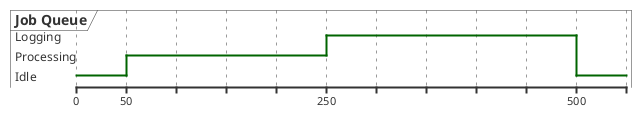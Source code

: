 @startuml Robust

robust "Job Queue" as JQ

@0
JQ is Idle

@50
JQ is Processing

@250
JQ is Logging

@250
JQ is Waiting

@500
JQ is Idle

@enduml
